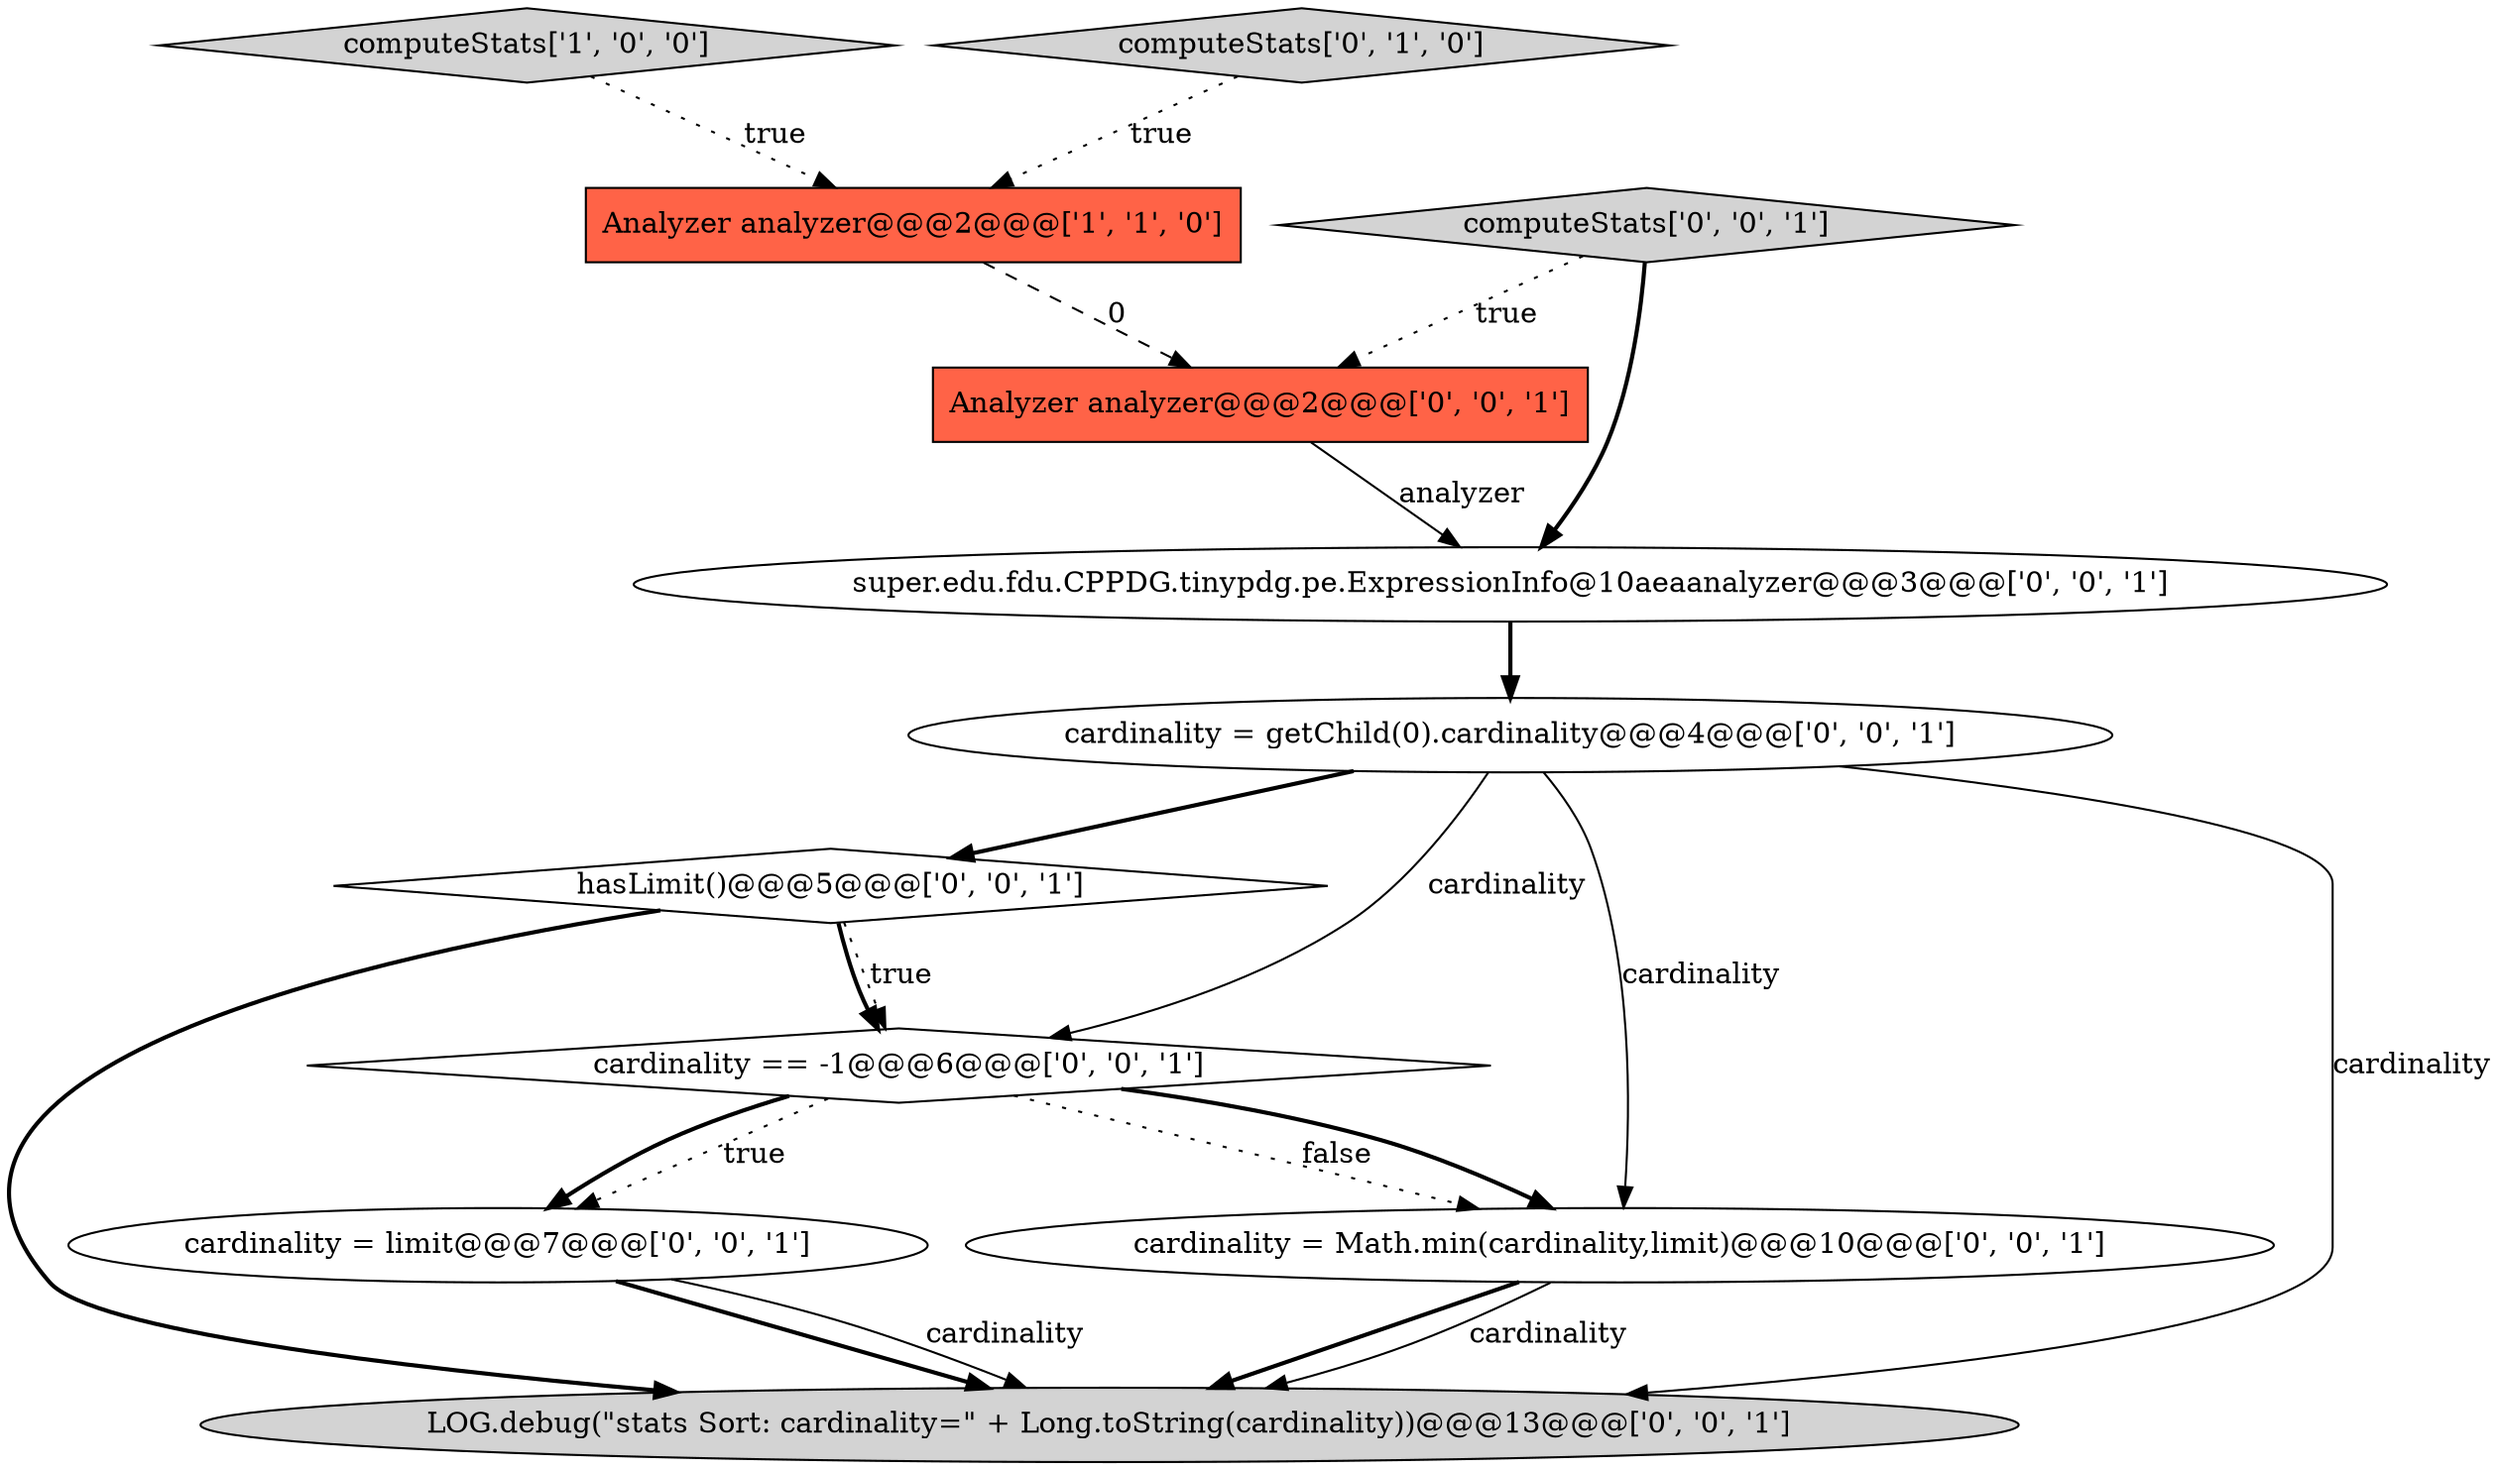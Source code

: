 digraph {
11 [style = filled, label = "cardinality = limit@@@7@@@['0', '0', '1']", fillcolor = white, shape = ellipse image = "AAA0AAABBB3BBB"];
0 [style = filled, label = "computeStats['1', '0', '0']", fillcolor = lightgray, shape = diamond image = "AAA0AAABBB1BBB"];
6 [style = filled, label = "hasLimit()@@@5@@@['0', '0', '1']", fillcolor = white, shape = diamond image = "AAA0AAABBB3BBB"];
10 [style = filled, label = "Analyzer analyzer@@@2@@@['0', '0', '1']", fillcolor = tomato, shape = box image = "AAA0AAABBB3BBB"];
3 [style = filled, label = "super.edu.fdu.CPPDG.tinypdg.pe.ExpressionInfo@10aeaanalyzer@@@3@@@['0', '0', '1']", fillcolor = white, shape = ellipse image = "AAA0AAABBB3BBB"];
8 [style = filled, label = "LOG.debug(\"stats Sort: cardinality=\" + Long.toString(cardinality))@@@13@@@['0', '0', '1']", fillcolor = lightgray, shape = ellipse image = "AAA0AAABBB3BBB"];
9 [style = filled, label = "computeStats['0', '0', '1']", fillcolor = lightgray, shape = diamond image = "AAA0AAABBB3BBB"];
5 [style = filled, label = "cardinality == -1@@@6@@@['0', '0', '1']", fillcolor = white, shape = diamond image = "AAA0AAABBB3BBB"];
7 [style = filled, label = "cardinality = Math.min(cardinality,limit)@@@10@@@['0', '0', '1']", fillcolor = white, shape = ellipse image = "AAA0AAABBB3BBB"];
1 [style = filled, label = "Analyzer analyzer@@@2@@@['1', '1', '0']", fillcolor = tomato, shape = box image = "AAA0AAABBB1BBB"];
2 [style = filled, label = "computeStats['0', '1', '0']", fillcolor = lightgray, shape = diamond image = "AAA0AAABBB2BBB"];
4 [style = filled, label = "cardinality = getChild(0).cardinality@@@4@@@['0', '0', '1']", fillcolor = white, shape = ellipse image = "AAA0AAABBB3BBB"];
4->6 [style = bold, label=""];
0->1 [style = dotted, label="true"];
5->11 [style = dotted, label="true"];
7->8 [style = bold, label=""];
4->8 [style = solid, label="cardinality"];
9->3 [style = bold, label=""];
10->3 [style = solid, label="analyzer"];
6->8 [style = bold, label=""];
4->5 [style = solid, label="cardinality"];
4->7 [style = solid, label="cardinality"];
9->10 [style = dotted, label="true"];
5->7 [style = dotted, label="false"];
2->1 [style = dotted, label="true"];
6->5 [style = dotted, label="true"];
5->11 [style = bold, label=""];
11->8 [style = bold, label=""];
7->8 [style = solid, label="cardinality"];
1->10 [style = dashed, label="0"];
6->5 [style = bold, label=""];
11->8 [style = solid, label="cardinality"];
3->4 [style = bold, label=""];
5->7 [style = bold, label=""];
}
